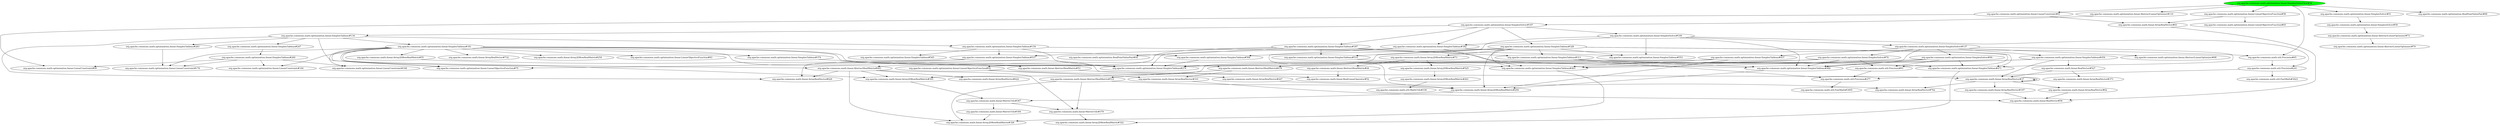 digraph "cg/org.apache.commons.math.optimization.linear.SimplexSolverTest#34"
{
	"org.apache.commons.math.optimization.linear.SimplexSolverTest#34" [style=filled,fillcolor=green];
	"org.apache.commons.math.optimization.linear.SimplexSolverTest#34" -> "org.apache.commons.math.optimization.linear.LinearObjectiveFunction#58";
	"org.apache.commons.math.optimization.linear.LinearObjectiveFunction#58" -> "org.apache.commons.math.linear.ArrayRealVector#83";
	"org.apache.commons.math.linear.ArrayRealVector#83" -> "org.apache.commons.math.linear.RealVector#58";
	"org.apache.commons.math.optimization.linear.LinearObjectiveFunction#58" -> "org.apache.commons.math.optimization.linear.LinearObjectiveFunction#65";
	"org.apache.commons.math.optimization.linear.SimplexSolverTest#34" -> "org.apache.commons.math.optimization.linear.LinearConstraint#81";
	"org.apache.commons.math.optimization.linear.LinearConstraint#81" -> "org.apache.commons.math.linear.ArrayRealVector#83";
	"org.apache.commons.math.optimization.linear.LinearConstraint#81" -> "org.apache.commons.math.optimization.linear.LinearConstraint#99";
	"org.apache.commons.math.optimization.linear.SimplexSolverTest#34" -> "org.apache.commons.math.optimization.linear.SimplexSolver#51";
	"org.apache.commons.math.optimization.linear.SimplexSolver#51" -> "org.apache.commons.math.optimization.linear.SimplexSolver#59";
	"org.apache.commons.math.optimization.linear.SimplexSolver#59" -> "org.apache.commons.math.optimization.linear.AbstractLinearOptimizer#73";
	"org.apache.commons.math.optimization.linear.AbstractLinearOptimizer#73" -> "org.apache.commons.math.optimization.linear.AbstractLinearOptimizer#79";
	"org.apache.commons.math.optimization.linear.SimplexSolverTest#34" -> "org.apache.commons.math.optimization.linear.AbstractLinearOptimizer#110";
	"org.apache.commons.math.optimization.linear.AbstractLinearOptimizer#110" -> "org.apache.commons.math.optimization.linear.SimplexSolver#187";
	"org.apache.commons.math.optimization.linear.SimplexSolver#187" -> "org.apache.commons.math.optimization.linear.SimplexTableau#134";
	"org.apache.commons.math.optimization.linear.SimplexTableau#134" -> "org.apache.commons.math.optimization.linear.SimplexTableau#247";
	"org.apache.commons.math.optimization.linear.SimplexTableau#247" -> "org.apache.commons.math.optimization.linear.SimplexTableau#260";
	"org.apache.commons.math.optimization.linear.SimplexTableau#260" -> "org.apache.commons.math.optimization.linear.LinearConstraint#184";
	"org.apache.commons.math.optimization.linear.SimplexTableau#260" -> "org.apache.commons.math.optimization.linear.LinearConstraint#168";
	"org.apache.commons.math.optimization.linear.SimplexTableau#260" -> "org.apache.commons.math.optimization.linear.LinearConstraint#176";
	"org.apache.commons.math.optimization.linear.SimplexTableau#260" -> "org.apache.commons.math.optimization.linear.LinearConstraint#99";
	"org.apache.commons.math.optimization.linear.SimplexTableau#134" -> "org.apache.commons.math.optimization.linear.LinearObjectiveFunction#75";
	"org.apache.commons.math.optimization.linear.SimplexTableau#134" -> "org.apache.commons.math.linear.ArrayRealVector#628";
	"org.apache.commons.math.optimization.linear.SimplexTableau#134" -> "org.apache.commons.math.optimization.linear.SimplexTableau#283";
	"org.apache.commons.math.optimization.linear.SimplexTableau#283" -> "org.apache.commons.math.optimization.linear.LinearConstraint#176";
	"org.apache.commons.math.optimization.linear.SimplexTableau#134" -> "org.apache.commons.math.optimization.linear.SimplexTableau#181";
	"org.apache.commons.math.optimization.linear.SimplexTableau#181" -> "org.apache.commons.math.optimization.linear.SimplexTableau#274";
	"org.apache.commons.math.optimization.linear.SimplexTableau#181" -> "org.apache.commons.math.linear.Array2DRowRealMatrix#55";
	"org.apache.commons.math.linear.Array2DRowRealMatrix#55" -> "org.apache.commons.math.linear.AbstractRealMatrix#53";
	"org.apache.commons.math.linear.AbstractRealMatrix#53" -> "org.apache.commons.math.linear.RealLinearOperator#52";
	"org.apache.commons.math.optimization.linear.SimplexTableau#181" -> "org.apache.commons.math.linear.Array2DRowRealMatrix#301";
	"org.apache.commons.math.linear.Array2DRowRealMatrix#301" -> "org.apache.commons.math.linear.MatrixUtils#367";
	"org.apache.commons.math.linear.MatrixUtils#367" -> "org.apache.commons.math.linear.MatrixUtils#379";
	"org.apache.commons.math.linear.MatrixUtils#379" -> "org.apache.commons.math.linear.Array2DRowRealMatrix#322";
	"org.apache.commons.math.linear.MatrixUtils#367" -> "org.apache.commons.math.linear.MatrixUtils#394";
	"org.apache.commons.math.linear.MatrixUtils#394" -> "org.apache.commons.math.linear.Array2DRowRealMatrix#328";
	"org.apache.commons.math.optimization.linear.SimplexTableau#181" -> "org.apache.commons.math.optimization.linear.LinearObjectiveFunction#75";
	"org.apache.commons.math.optimization.linear.SimplexTableau#181" -> "org.apache.commons.math.linear.ArrayRealVector#732";
	"org.apache.commons.math.optimization.linear.SimplexTableau#181" -> "org.apache.commons.math.linear.Array2DRowRealMatrix#254";
	"org.apache.commons.math.optimization.linear.SimplexTableau#181" -> "org.apache.commons.math.optimization.linear.SimplexTableau#374";
	"org.apache.commons.math.optimization.linear.SimplexTableau#374" -> "org.apache.commons.math.optimization.linear.SimplexTableau#274";
	"org.apache.commons.math.optimization.linear.SimplexTableau#181" -> "org.apache.commons.math.optimization.linear.LinearObjectiveFunction#83";
	"org.apache.commons.math.optimization.linear.SimplexTableau#181" -> "org.apache.commons.math.optimization.linear.LinearConstraint#168";
	"org.apache.commons.math.optimization.linear.SimplexTableau#181" -> "org.apache.commons.math.optimization.linear.LinearConstraint#184";
	"org.apache.commons.math.optimization.linear.SimplexTableau#181" -> "org.apache.commons.math.optimization.linear.LinearConstraint#176";
	"org.apache.commons.math.optimization.linear.SimplexTableau#181" -> "org.apache.commons.math.optimization.linear.SimplexTableau#506";
	"org.apache.commons.math.optimization.linear.SimplexTableau#506" -> "org.apache.commons.math.optimization.linear.SimplexTableau#274";
	"org.apache.commons.math.optimization.linear.SimplexTableau#181" -> "org.apache.commons.math.linear.AbstractRealMatrix#478";
	"org.apache.commons.math.linear.AbstractRealMatrix#478" -> "org.apache.commons.math.linear.AbstractRealMatrix#514";
	"org.apache.commons.math.linear.AbstractRealMatrix#514" -> "org.apache.commons.math.linear.MatrixUtils#379";
	"org.apache.commons.math.linear.AbstractRealMatrix#514" -> "org.apache.commons.math.linear.Array2DRowRealMatrix#328";
	"org.apache.commons.math.linear.AbstractRealMatrix#514" -> "org.apache.commons.math.linear.Array2DRowRealMatrix#294";
	"org.apache.commons.math.linear.Array2DRowRealMatrix#294" -> "org.apache.commons.math.linear.MatrixUtils#367";
	"org.apache.commons.math.linear.AbstractRealMatrix#478" -> "org.apache.commons.math.linear.ArrayRealVector#101";
	"org.apache.commons.math.linear.ArrayRealVector#101" -> "org.apache.commons.math.linear.RealVector#58";
	"org.apache.commons.math.optimization.linear.SimplexTableau#181" -> "org.apache.commons.math.linear.ArrayRealVector#37";
	"org.apache.commons.math.linear.ArrayRealVector#37" -> "org.apache.commons.math.linear.ArrayRealVector#37";
	"org.apache.commons.math.linear.ArrayRealVector#37" -> "org.apache.commons.math.linear.ArrayRealVector#762";
	"org.apache.commons.math.linear.ArrayRealVector#37" -> "org.apache.commons.math.linear.ArrayRealVector#62";
	"org.apache.commons.math.linear.ArrayRealVector#62" -> "org.apache.commons.math.linear.RealVector#58";
	"org.apache.commons.math.optimization.linear.SimplexTableau#181" -> "org.apache.commons.math.linear.AbstractRealMatrix#483";
	"org.apache.commons.math.linear.AbstractRealMatrix#483" -> "org.apache.commons.math.linear.MatrixUtils#379";
	"org.apache.commons.math.linear.AbstractRealMatrix#483" -> "org.apache.commons.math.linear.Array2DRowRealMatrix#328";
	"org.apache.commons.math.linear.AbstractRealMatrix#483" -> "org.apache.commons.math.linear.ArrayRealVector#628";
	"org.apache.commons.math.linear.AbstractRealMatrix#483" -> "org.apache.commons.math.linear.ArrayRealVector#622";
	"org.apache.commons.math.linear.AbstractRealMatrix#483" -> "org.apache.commons.math.linear.Array2DRowRealMatrix#301";
	"org.apache.commons.math.optimization.linear.SimplexTableau#134" -> "org.apache.commons.math.optimization.linear.SimplexTableau#154";
	"org.apache.commons.math.optimization.linear.SimplexTableau#154" -> "org.apache.commons.math.optimization.linear.SimplexTableau#274";
	"org.apache.commons.math.optimization.linear.SimplexTableau#154" -> "org.apache.commons.math.optimization.linear.SimplexTableau#537";
	"org.apache.commons.math.optimization.linear.SimplexTableau#537" -> "org.apache.commons.math.optimization.linear.LinearObjectiveFunction#75";
	"org.apache.commons.math.optimization.linear.SimplexTableau#537" -> "org.apache.commons.math.linear.ArrayRealVector#628";
	"org.apache.commons.math.optimization.linear.SimplexTableau#154" -> "org.apache.commons.math.optimization.linear.SimplexTableau#545";
	"org.apache.commons.math.optimization.linear.SimplexTableau#154" -> "org.apache.commons.math.optimization.linear.SimplexTableau#553";
	"org.apache.commons.math.optimization.linear.SimplexSolver#187" -> "org.apache.commons.math.optimization.linear.SimplexSolver#169";
	"org.apache.commons.math.optimization.linear.SimplexSolver#169" -> "org.apache.commons.math.optimization.linear.SimplexTableau#553";
	"org.apache.commons.math.optimization.linear.SimplexSolver#169" -> "org.apache.commons.math.optimization.linear.SimplexTableau#382";
	"org.apache.commons.math.optimization.linear.SimplexTableau#382" -> "org.apache.commons.math.optimization.linear.SimplexTableau#274";
	"org.apache.commons.math.optimization.linear.SimplexTableau#382" -> "org.apache.commons.math.optimization.linear.SimplexTableau#463";
	"org.apache.commons.math.optimization.linear.SimplexTableau#463" -> "org.apache.commons.math.linear.Array2DRowRealMatrix#328";
	"org.apache.commons.math.optimization.linear.SimplexTableau#382" -> "org.apache.commons.math.linear.Array2DRowRealMatrix#294";
	"org.apache.commons.math.optimization.linear.SimplexTableau#382" -> "org.apache.commons.math.util.Precision#65";
	"org.apache.commons.math.util.Precision#65" -> "org.apache.commons.math.util.Precision#241";
	"org.apache.commons.math.util.Precision#241" -> "org.apache.commons.math.util.Precision#277";
	"org.apache.commons.math.util.Precision#277" -> "org.apache.commons.math.util.FastMath#3005";
	"org.apache.commons.math.util.Precision#241" -> "org.apache.commons.math.util.FastMath#3023";
	"org.apache.commons.math.optimization.linear.SimplexSolver#169" -> "org.apache.commons.math.optimization.linear.SimplexSolver#137";
	"org.apache.commons.math.optimization.linear.SimplexSolver#137" -> "org.apache.commons.math.optimization.linear.AbstractLinearOptimizer#98";
	"org.apache.commons.math.optimization.linear.SimplexSolver#137" -> "org.apache.commons.math.optimization.linear.SimplexSolver#70";
	"org.apache.commons.math.optimization.linear.SimplexSolver#70" -> "org.apache.commons.math.optimization.linear.SimplexTableau#274";
	"org.apache.commons.math.optimization.linear.SimplexSolver#70" -> "org.apache.commons.math.optimization.linear.SimplexTableau#463";
	"org.apache.commons.math.optimization.linear.SimplexSolver#70" -> "org.apache.commons.math.optimization.linear.SimplexTableau#480";
	"org.apache.commons.math.optimization.linear.SimplexTableau#480" -> "org.apache.commons.math.linear.Array2DRowRealMatrix#294";
	"org.apache.commons.math.optimization.linear.SimplexSolver#70" -> "org.apache.commons.math.util.Precision#91";
	"org.apache.commons.math.util.Precision#91" -> "org.apache.commons.math.util.Precision#277";
	"org.apache.commons.math.optimization.linear.SimplexSolver#137" -> "org.apache.commons.math.optimization.linear.SimplexSolver#90";
	"org.apache.commons.math.optimization.linear.SimplexSolver#90" -> "org.apache.commons.math.optimization.linear.SimplexTableau#274";
	"org.apache.commons.math.optimization.linear.SimplexSolver#90" -> "org.apache.commons.math.optimization.linear.SimplexTableau#471";
	"org.apache.commons.math.optimization.linear.SimplexTableau#471" -> "org.apache.commons.math.linear.Array2DRowRealMatrix#322";
	"org.apache.commons.math.optimization.linear.SimplexSolver#90" -> "org.apache.commons.math.optimization.linear.SimplexTableau#463";
	"org.apache.commons.math.optimization.linear.SimplexSolver#90" -> "org.apache.commons.math.optimization.linear.SimplexTableau#480";
	"org.apache.commons.math.optimization.linear.SimplexSolver#90" -> "org.apache.commons.math.util.Precision#91";
	"org.apache.commons.math.optimization.linear.SimplexSolver#137" -> "org.apache.commons.math.optimization.linear.SimplexTableau#480";
	"org.apache.commons.math.optimization.linear.SimplexSolver#137" -> "org.apache.commons.math.optimization.linear.SimplexTableau#437";
	"org.apache.commons.math.optimization.linear.SimplexTableau#437" -> "org.apache.commons.math.optimization.linear.SimplexTableau#463";
	"org.apache.commons.math.optimization.linear.SimplexTableau#437" -> "org.apache.commons.math.linear.Array2DRowRealMatrix#294";
	"org.apache.commons.math.optimization.linear.SimplexTableau#437" -> "org.apache.commons.math.linear.Array2DRowRealMatrix#301";
	"org.apache.commons.math.optimization.linear.SimplexSolver#137" -> "org.apache.commons.math.optimization.linear.SimplexTableau#471";
	"org.apache.commons.math.optimization.linear.SimplexSolver#137" -> "org.apache.commons.math.optimization.linear.SimplexTableau#454";
	"org.apache.commons.math.optimization.linear.SimplexTableau#454" -> "org.apache.commons.math.linear.AbstractRealMatrix#478";
	"org.apache.commons.math.optimization.linear.SimplexTableau#454" -> "org.apache.commons.math.linear.RealVector#527";
	"org.apache.commons.math.linear.RealVector#527" -> "org.apache.commons.math.linear.ArrayRealVector#37";
	"org.apache.commons.math.linear.ArrayRealVector#37" -> "org.apache.commons.math.linear.ArrayRealVector#37";
	"org.apache.commons.math.linear.ArrayRealVector#37" -> "org.apache.commons.math.linear.ArrayRealVector#197";
	"org.apache.commons.math.linear.ArrayRealVector#197" -> "org.apache.commons.math.linear.RealVector#58";
	"org.apache.commons.math.linear.RealVector#527" -> "org.apache.commons.math.linear.ArrayRealVector#373";
	"org.apache.commons.math.optimization.linear.SimplexTableau#454" -> "org.apache.commons.math.linear.ArrayRealVector#37";
	"org.apache.commons.math.optimization.linear.SimplexTableau#454" -> "org.apache.commons.math.linear.AbstractRealMatrix#483";
	"org.apache.commons.math.optimization.linear.SimplexSolver#169" -> "org.apache.commons.math.optimization.linear.SimplexTableau#514";
	"org.apache.commons.math.optimization.linear.SimplexTableau#514" -> "org.apache.commons.math.optimization.linear.SimplexTableau#463";
	"org.apache.commons.math.optimization.linear.SimplexSolver#169" -> "org.apache.commons.math.optimization.linear.SimplexTableau#480";
	"org.apache.commons.math.optimization.linear.SimplexSolver#169" -> "org.apache.commons.math.util.Precision#241";
	"org.apache.commons.math.optimization.linear.SimplexSolver#187" -> "org.apache.commons.math.optimization.linear.SimplexTableau#328";
	"org.apache.commons.math.optimization.linear.SimplexTableau#328" -> "org.apache.commons.math.optimization.linear.SimplexTableau#274";
	"org.apache.commons.math.optimization.linear.SimplexTableau#328" -> "org.apache.commons.math.optimization.linear.SimplexTableau#506";
	"org.apache.commons.math.optimization.linear.SimplexTableau#328" -> "org.apache.commons.math.linear.Array2DRowRealMatrix#294";
	"org.apache.commons.math.optimization.linear.SimplexTableau#328" -> "org.apache.commons.math.util.Precision#91";
	"org.apache.commons.math.optimization.linear.SimplexTableau#328" -> "org.apache.commons.math.optimization.linear.SimplexTableau#553";
	"org.apache.commons.math.optimization.linear.SimplexTableau#328" -> "org.apache.commons.math.optimization.linear.SimplexTableau#311";
	"org.apache.commons.math.optimization.linear.SimplexTableau#311" -> "org.apache.commons.math.optimization.linear.SimplexTableau#471";
	"org.apache.commons.math.optimization.linear.SimplexTableau#311" -> "org.apache.commons.math.optimization.linear.SimplexTableau#480";
	"org.apache.commons.math.optimization.linear.SimplexTableau#311" -> "org.apache.commons.math.util.Precision#277";
	"org.apache.commons.math.optimization.linear.SimplexTableau#328" -> "org.apache.commons.math.optimization.linear.SimplexTableau#471";
	"org.apache.commons.math.optimization.linear.SimplexTableau#328" -> "org.apache.commons.math.optimization.linear.SimplexTableau#463";
	"org.apache.commons.math.optimization.linear.SimplexTableau#328" -> "org.apache.commons.math.linear.Array2DRowRealMatrix#73";
	"org.apache.commons.math.linear.Array2DRowRealMatrix#73" -> "org.apache.commons.math.linear.AbstractRealMatrix#44";
	"org.apache.commons.math.linear.AbstractRealMatrix#44" -> "org.apache.commons.math.linear.RealLinearOperator#52";
	"org.apache.commons.math.linear.Array2DRowRealMatrix#73" -> "org.apache.commons.math.linear.Array2DRowRealMatrix#525";
	"org.apache.commons.math.linear.Array2DRowRealMatrix#525" -> "org.apache.commons.math.linear.Array2DRowRealMatrix#261";
	"org.apache.commons.math.linear.Array2DRowRealMatrix#261" -> "org.apache.commons.math.util.MathUtils#330";
	"org.apache.commons.math.optimization.linear.SimplexSolver#187" -> "org.apache.commons.math.optimization.linear.SimplexTableau#382";
	"org.apache.commons.math.optimization.linear.SimplexSolver#187" -> "org.apache.commons.math.optimization.linear.SimplexTableau#397";
	"org.apache.commons.math.optimization.linear.SimplexTableau#397" -> "org.apache.commons.math.optimization.linear.SimplexTableau#537";
	"org.apache.commons.math.optimization.linear.SimplexTableau#397" -> "org.apache.commons.math.optimization.linear.SimplexTableau#311";
	"org.apache.commons.math.optimization.linear.SimplexTableau#397" -> "org.apache.commons.math.optimization.linear.SimplexTableau#514";
	"org.apache.commons.math.optimization.linear.SimplexTableau#397" -> "org.apache.commons.math.optimization.linear.SimplexTableau#480";
	"org.apache.commons.math.optimization.linear.SimplexTableau#397" -> "org.apache.commons.math.optimization.linear.LinearObjectiveFunction#92";
	"org.apache.commons.math.optimization.linear.LinearObjectiveFunction#92" -> "org.apache.commons.math.linear.ArrayRealVector#101";
	"org.apache.commons.math.optimization.linear.LinearObjectiveFunction#92" -> "org.apache.commons.math.linear.ArrayRealVector#447";
	"org.apache.commons.math.linear.ArrayRealVector#447" -> "org.apache.commons.math.linear.ArrayRealVector#762";
	"org.apache.commons.math.optimization.linear.SimplexTableau#397" -> "org.apache.commons.math.optimization.RealPointValuePair#44";
	"org.apache.commons.math.optimization.linear.SimplexSolverTest#34" -> "org.apache.commons.math.optimization.RealPointValuePair#68";
	"org.apache.commons.math.optimization.linear.SimplexSolverTest#34" -> "org.apache.commons.math.util.Precision#65";
}
